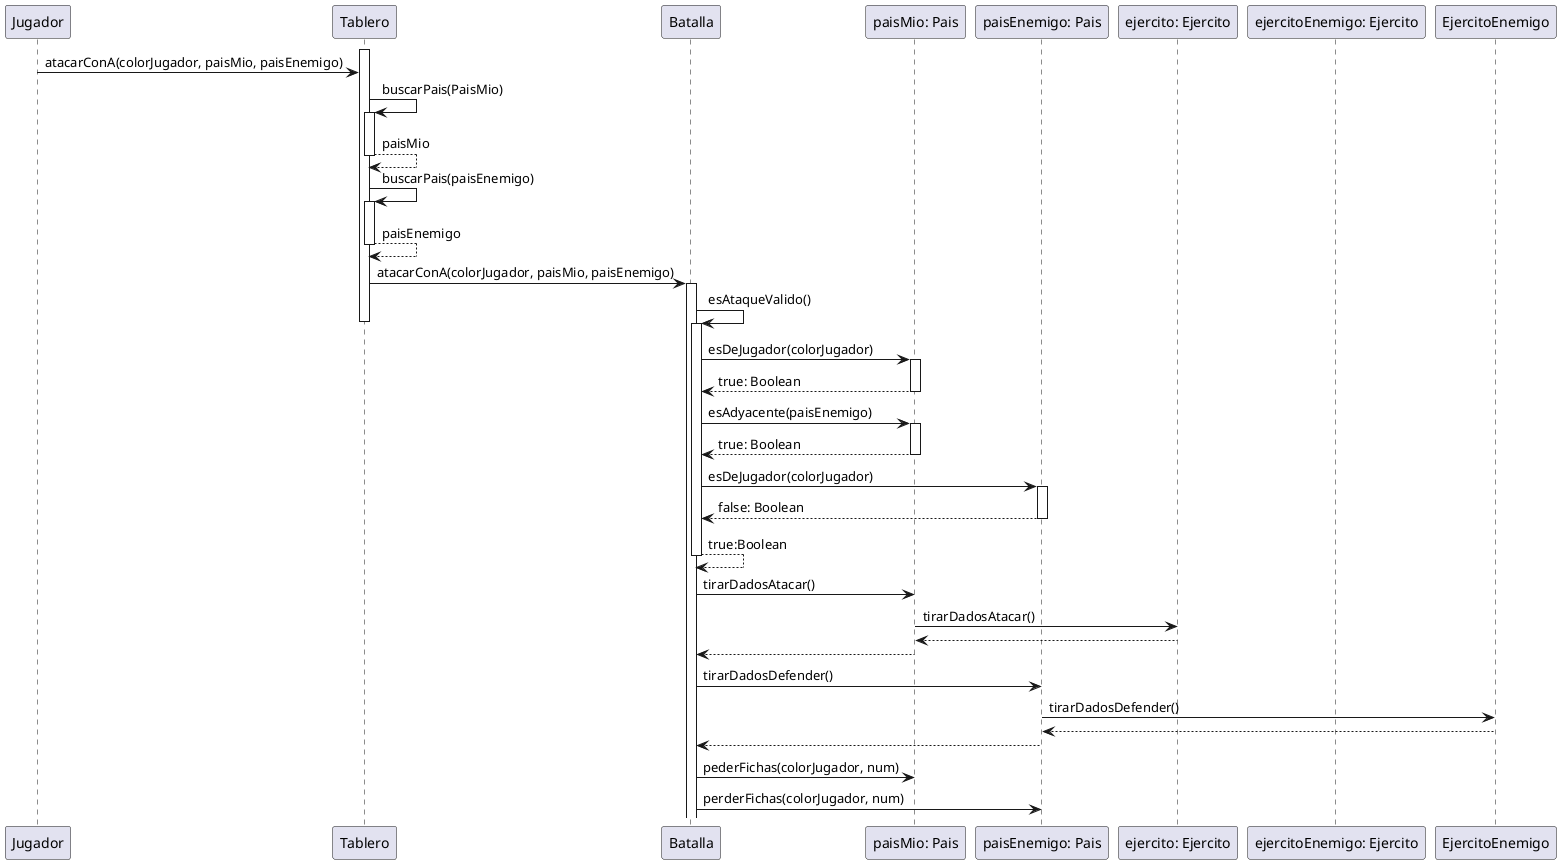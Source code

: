 @startuml DiagramaDeSecuenciaUnPaisAtacaAOtro

Participant Jugador
Participant Tablero
Participant Batalla
Participant Pais as "paisMio: Pais"
Participant PaisEnemigo as "paisEnemigo: Pais"
Participant Ejercito as "ejercito: Ejercito"
Participant FichaEnemigo as "ejercitoEnemigo: Ejercito"

activate Tablero
Jugador->Tablero: atacarConA(colorJugador, paisMio, paisEnemigo)
Tablero -> Tablero: buscarPais(PaisMio)
activate Tablero
Tablero --> Tablero: paisMio
deactivate Tablero
Tablero -> Tablero: buscarPais(paisEnemigo)
activate Tablero
Tablero --> Tablero: paisEnemigo
deactivate Tablero
Tablero -> Batalla: atacarConA(colorJugador, paisMio, paisEnemigo)
activate Batalla
Batalla -> Batalla: esAtaqueValido()
activate Batalla
deactivate Tablero
Batalla -> Pais: esDeJugador(colorJugador)
activate Pais
Pais --> Batalla: true: Boolean
deactivate Pais
Batalla -> Pais: esAdyacente(paisEnemigo)
activate Pais
Pais --> Batalla: true: Boolean
deactivate Pais
Batalla -> PaisEnemigo: esDeJugador(colorJugador)
activate PaisEnemigo
PaisEnemigo --> Batalla: false: Boolean
deactivate PaisEnemigo
Batalla --> Batalla: true:Boolean
deactivate Batalla
Batalla -> Pais: tirarDadosAtacar()
Pais -> Ejercito: tirarDadosAtacar()
Ejercito --> Pais:
Pais --> Batalla
Batalla -> PaisEnemigo: tirarDadosDefender()
PaisEnemigo -> EjercitoEnemigo: tirarDadosDefender()
EjercitoEnemigo --> PaisEnemigo
PaisEnemigo --> Batalla
Batalla -> Pais: pederFichas(colorJugador, num)
Batalla -> PaisEnemigo: perderFichas(colorJugador, num)

@enduml